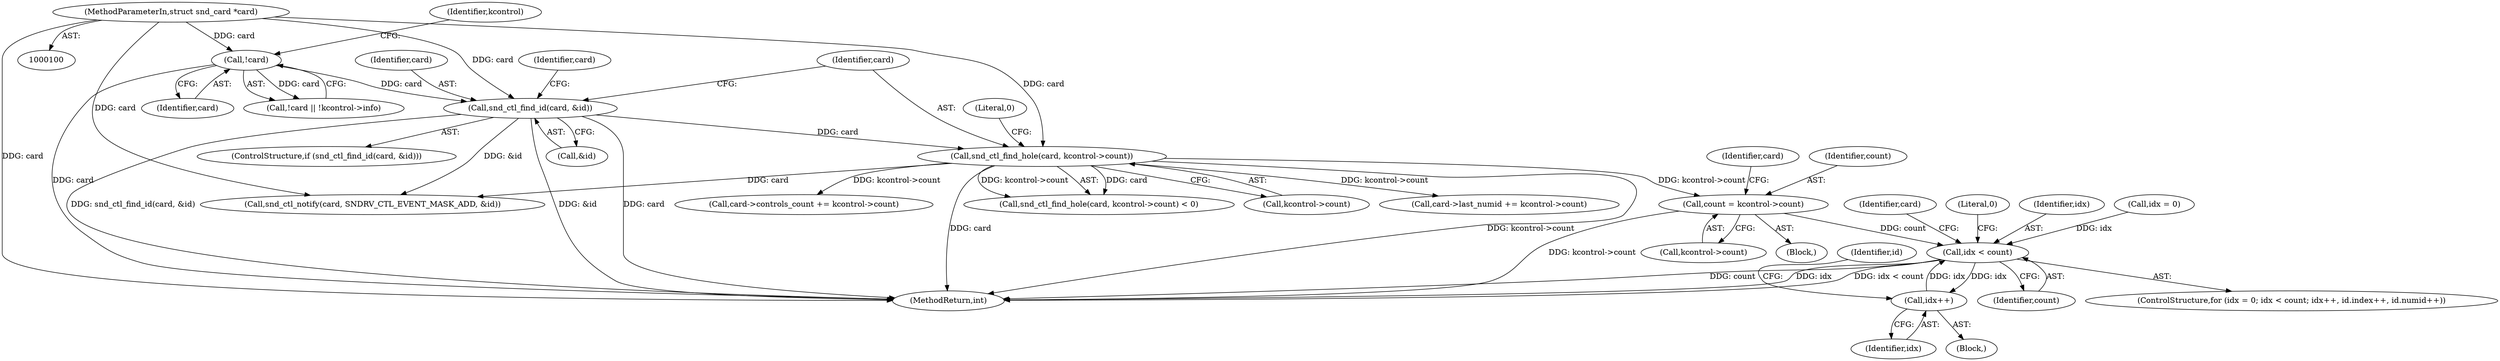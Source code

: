 digraph "0_linux_fd9f26e4eca5d08a27d12c0933fceef76ed9663d@pointer" {
"1000226" [label="(Call,count = kcontrol->count)"];
"1000175" [label="(Call,snd_ctl_find_hole(card, kcontrol->count))"];
"1000138" [label="(Call,snd_ctl_find_id(card, &id))"];
"1000120" [label="(Call,!card)"];
"1000101" [label="(MethodParameterIn,struct snd_card *card)"];
"1000240" [label="(Call,idx < count)"];
"1000244" [label="(Call,idx++)"];
"1000174" [label="(Call,snd_ctl_find_hole(card, kcontrol->count) < 0)"];
"1000227" [label="(Identifier,count)"];
"1000175" [label="(Call,snd_ctl_find_hole(card, kcontrol->count))"];
"1000255" [label="(Call,snd_ctl_notify(card, SNDRV_CTL_EVENT_MASK_ADD, &id))"];
"1000146" [label="(Identifier,card)"];
"1000256" [label="(Identifier,card)"];
"1000234" [label="(Identifier,card)"];
"1000177" [label="(Call,kcontrol->count)"];
"1000219" [label="(Call,card->last_numid += kcontrol->count)"];
"1000226" [label="(Call,count = kcontrol->count)"];
"1000138" [label="(Call,snd_ctl_find_id(card, &id))"];
"1000240" [label="(Call,idx < count)"];
"1000261" [label="(Literal,0)"];
"1000241" [label="(Identifier,idx)"];
"1000140" [label="(Call,&id)"];
"1000242" [label="(Identifier,count)"];
"1000237" [label="(Call,idx = 0)"];
"1000137" [label="(ControlStructure,if (snd_ctl_find_id(card, &id)))"];
"1000201" [label="(Call,card->controls_count += kcontrol->count)"];
"1000121" [label="(Identifier,card)"];
"1000245" [label="(Identifier,idx)"];
"1000120" [label="(Call,!card)"];
"1000244" [label="(Call,idx++)"];
"1000103" [label="(Block,)"];
"1000176" [label="(Identifier,card)"];
"1000139" [label="(Identifier,card)"];
"1000267" [label="(MethodReturn,int)"];
"1000180" [label="(Literal,0)"];
"1000119" [label="(Call,!card || !kcontrol->info)"];
"1000101" [label="(MethodParameterIn,struct snd_card *card)"];
"1000236" [label="(ControlStructure,for (idx = 0; idx < count; idx++, id.index++, id.numid++))"];
"1000249" [label="(Identifier,id)"];
"1000124" [label="(Identifier,kcontrol)"];
"1000243" [label="(Block,)"];
"1000228" [label="(Call,kcontrol->count)"];
"1000226" -> "1000103"  [label="AST: "];
"1000226" -> "1000228"  [label="CFG: "];
"1000227" -> "1000226"  [label="AST: "];
"1000228" -> "1000226"  [label="AST: "];
"1000234" -> "1000226"  [label="CFG: "];
"1000226" -> "1000267"  [label="DDG: kcontrol->count"];
"1000175" -> "1000226"  [label="DDG: kcontrol->count"];
"1000226" -> "1000240"  [label="DDG: count"];
"1000175" -> "1000174"  [label="AST: "];
"1000175" -> "1000177"  [label="CFG: "];
"1000176" -> "1000175"  [label="AST: "];
"1000177" -> "1000175"  [label="AST: "];
"1000180" -> "1000175"  [label="CFG: "];
"1000175" -> "1000267"  [label="DDG: card"];
"1000175" -> "1000267"  [label="DDG: kcontrol->count"];
"1000175" -> "1000174"  [label="DDG: card"];
"1000175" -> "1000174"  [label="DDG: kcontrol->count"];
"1000138" -> "1000175"  [label="DDG: card"];
"1000101" -> "1000175"  [label="DDG: card"];
"1000175" -> "1000201"  [label="DDG: kcontrol->count"];
"1000175" -> "1000219"  [label="DDG: kcontrol->count"];
"1000175" -> "1000255"  [label="DDG: card"];
"1000138" -> "1000137"  [label="AST: "];
"1000138" -> "1000140"  [label="CFG: "];
"1000139" -> "1000138"  [label="AST: "];
"1000140" -> "1000138"  [label="AST: "];
"1000146" -> "1000138"  [label="CFG: "];
"1000176" -> "1000138"  [label="CFG: "];
"1000138" -> "1000267"  [label="DDG: &id"];
"1000138" -> "1000267"  [label="DDG: card"];
"1000138" -> "1000267"  [label="DDG: snd_ctl_find_id(card, &id)"];
"1000120" -> "1000138"  [label="DDG: card"];
"1000101" -> "1000138"  [label="DDG: card"];
"1000138" -> "1000255"  [label="DDG: &id"];
"1000120" -> "1000119"  [label="AST: "];
"1000120" -> "1000121"  [label="CFG: "];
"1000121" -> "1000120"  [label="AST: "];
"1000124" -> "1000120"  [label="CFG: "];
"1000119" -> "1000120"  [label="CFG: "];
"1000120" -> "1000267"  [label="DDG: card"];
"1000120" -> "1000119"  [label="DDG: card"];
"1000101" -> "1000120"  [label="DDG: card"];
"1000101" -> "1000100"  [label="AST: "];
"1000101" -> "1000267"  [label="DDG: card"];
"1000101" -> "1000255"  [label="DDG: card"];
"1000240" -> "1000236"  [label="AST: "];
"1000240" -> "1000242"  [label="CFG: "];
"1000241" -> "1000240"  [label="AST: "];
"1000242" -> "1000240"  [label="AST: "];
"1000256" -> "1000240"  [label="CFG: "];
"1000261" -> "1000240"  [label="CFG: "];
"1000240" -> "1000267"  [label="DDG: idx < count"];
"1000240" -> "1000267"  [label="DDG: count"];
"1000240" -> "1000267"  [label="DDG: idx"];
"1000237" -> "1000240"  [label="DDG: idx"];
"1000244" -> "1000240"  [label="DDG: idx"];
"1000240" -> "1000244"  [label="DDG: idx"];
"1000244" -> "1000243"  [label="AST: "];
"1000244" -> "1000245"  [label="CFG: "];
"1000245" -> "1000244"  [label="AST: "];
"1000249" -> "1000244"  [label="CFG: "];
}
